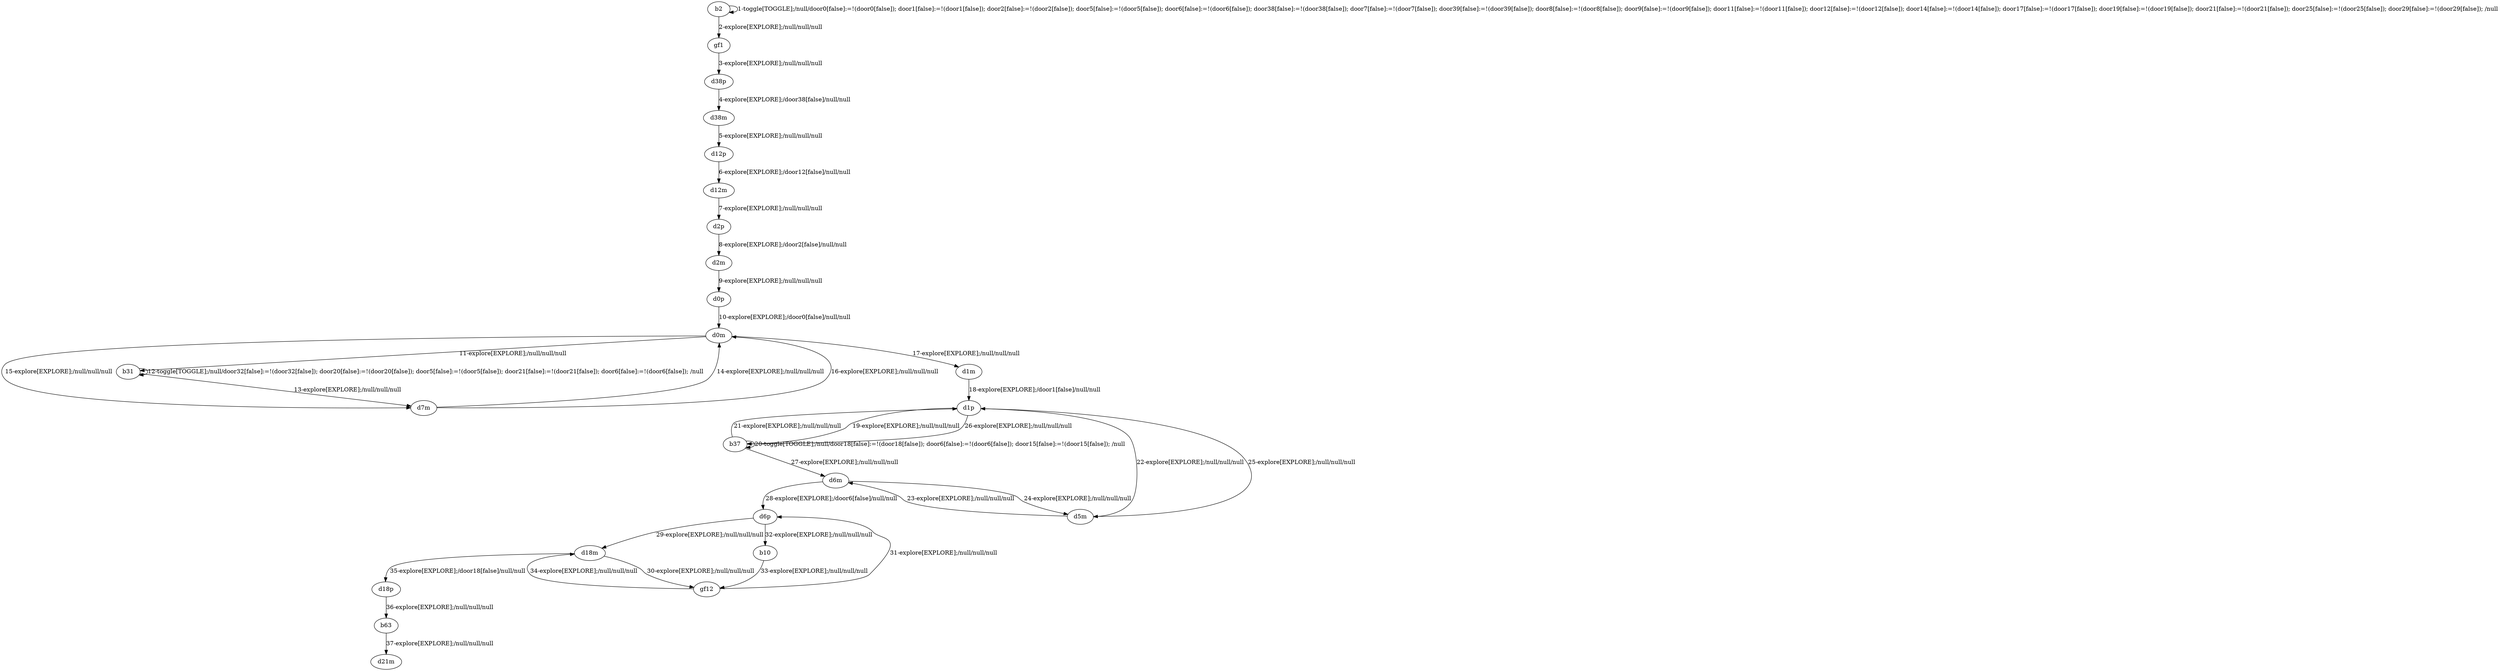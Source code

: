 # Total number of goals covered by this test: 7
# d18m --> d18p
# b10 --> gf12
# b63 --> d21m
# b37 --> d6m
# gf12 --> d6p
# d18m --> gf12
# d18p --> b63

digraph g {
"b2" -> "b2" [label = "1-toggle[TOGGLE];/null/door0[false]:=!(door0[false]); door1[false]:=!(door1[false]); door2[false]:=!(door2[false]); door5[false]:=!(door5[false]); door6[false]:=!(door6[false]); door38[false]:=!(door38[false]); door7[false]:=!(door7[false]); door39[false]:=!(door39[false]); door8[false]:=!(door8[false]); door9[false]:=!(door9[false]); door11[false]:=!(door11[false]); door12[false]:=!(door12[false]); door14[false]:=!(door14[false]); door17[false]:=!(door17[false]); door19[false]:=!(door19[false]); door21[false]:=!(door21[false]); door25[false]:=!(door25[false]); door29[false]:=!(door29[false]); /null"];
"b2" -> "gf1" [label = "2-explore[EXPLORE];/null/null/null"];
"gf1" -> "d38p" [label = "3-explore[EXPLORE];/null/null/null"];
"d38p" -> "d38m" [label = "4-explore[EXPLORE];/door38[false]/null/null"];
"d38m" -> "d12p" [label = "5-explore[EXPLORE];/null/null/null"];
"d12p" -> "d12m" [label = "6-explore[EXPLORE];/door12[false]/null/null"];
"d12m" -> "d2p" [label = "7-explore[EXPLORE];/null/null/null"];
"d2p" -> "d2m" [label = "8-explore[EXPLORE];/door2[false]/null/null"];
"d2m" -> "d0p" [label = "9-explore[EXPLORE];/null/null/null"];
"d0p" -> "d0m" [label = "10-explore[EXPLORE];/door0[false]/null/null"];
"d0m" -> "b31" [label = "11-explore[EXPLORE];/null/null/null"];
"b31" -> "b31" [label = "12-toggle[TOGGLE];/null/door32[false]:=!(door32[false]); door20[false]:=!(door20[false]); door5[false]:=!(door5[false]); door21[false]:=!(door21[false]); door6[false]:=!(door6[false]); /null"];
"b31" -> "d7m" [label = "13-explore[EXPLORE];/null/null/null"];
"d7m" -> "d0m" [label = "14-explore[EXPLORE];/null/null/null"];
"d0m" -> "d7m" [label = "15-explore[EXPLORE];/null/null/null"];
"d7m" -> "d0m" [label = "16-explore[EXPLORE];/null/null/null"];
"d0m" -> "d1m" [label = "17-explore[EXPLORE];/null/null/null"];
"d1m" -> "d1p" [label = "18-explore[EXPLORE];/door1[false]/null/null"];
"d1p" -> "b37" [label = "19-explore[EXPLORE];/null/null/null"];
"b37" -> "b37" [label = "20-toggle[TOGGLE];/null/door18[false]:=!(door18[false]); door6[false]:=!(door6[false]); door15[false]:=!(door15[false]); /null"];
"b37" -> "d1p" [label = "21-explore[EXPLORE];/null/null/null"];
"d1p" -> "d5m" [label = "22-explore[EXPLORE];/null/null/null"];
"d5m" -> "d6m" [label = "23-explore[EXPLORE];/null/null/null"];
"d6m" -> "d5m" [label = "24-explore[EXPLORE];/null/null/null"];
"d5m" -> "d1p" [label = "25-explore[EXPLORE];/null/null/null"];
"d1p" -> "b37" [label = "26-explore[EXPLORE];/null/null/null"];
"b37" -> "d6m" [label = "27-explore[EXPLORE];/null/null/null"];
"d6m" -> "d6p" [label = "28-explore[EXPLORE];/door6[false]/null/null"];
"d6p" -> "d18m" [label = "29-explore[EXPLORE];/null/null/null"];
"d18m" -> "gf12" [label = "30-explore[EXPLORE];/null/null/null"];
"gf12" -> "d6p" [label = "31-explore[EXPLORE];/null/null/null"];
"d6p" -> "b10" [label = "32-explore[EXPLORE];/null/null/null"];
"b10" -> "gf12" [label = "33-explore[EXPLORE];/null/null/null"];
"gf12" -> "d18m" [label = "34-explore[EXPLORE];/null/null/null"];
"d18m" -> "d18p" [label = "35-explore[EXPLORE];/door18[false]/null/null"];
"d18p" -> "b63" [label = "36-explore[EXPLORE];/null/null/null"];
"b63" -> "d21m" [label = "37-explore[EXPLORE];/null/null/null"];
}